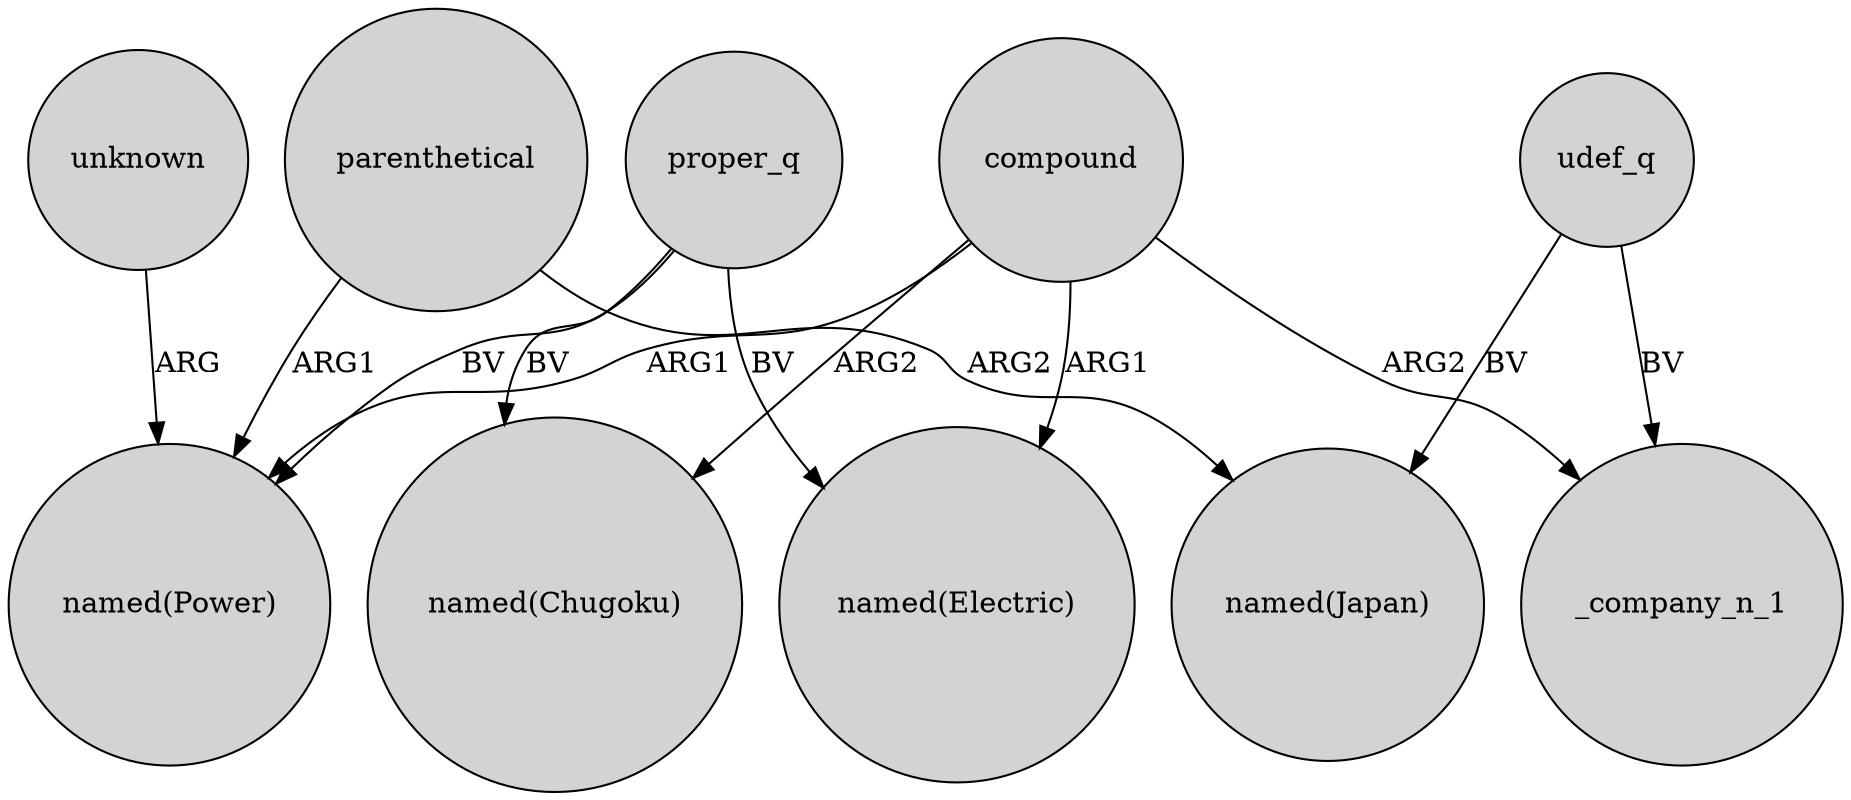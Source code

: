 digraph {
	node [shape=circle style=filled]
	parenthetical -> "named(Power)" [label=ARG1]
	proper_q -> "named(Chugoku)" [label=BV]
	udef_q -> _company_n_1 [label=BV]
	compound -> "named(Electric)" [label=ARG1]
	compound -> "named(Power)" [label=ARG1]
	udef_q -> "named(Japan)" [label=BV]
	proper_q -> "named(Power)" [label=BV]
	proper_q -> "named(Electric)" [label=BV]
	compound -> "named(Chugoku)" [label=ARG2]
	unknown -> "named(Power)" [label=ARG]
	parenthetical -> "named(Japan)" [label=ARG2]
	compound -> _company_n_1 [label=ARG2]
}
